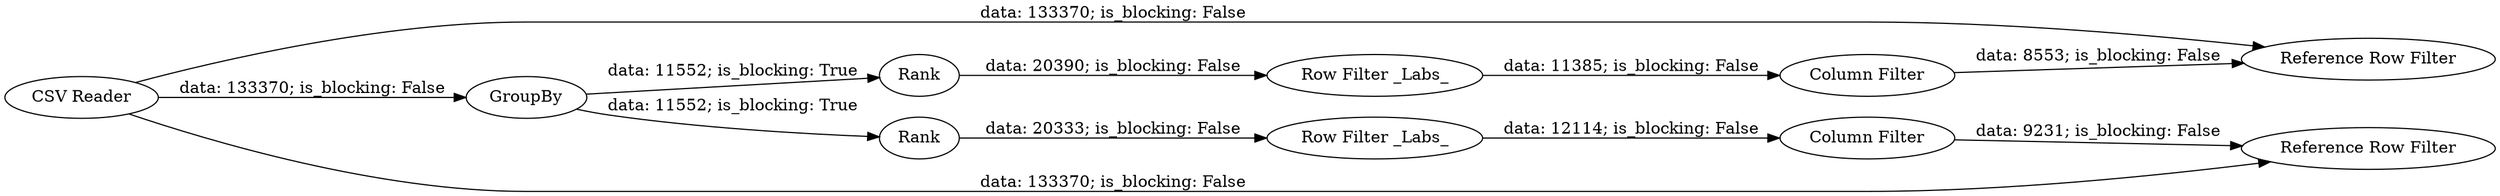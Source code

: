digraph {
	"-5108546830961280380_5" [label="Row Filter _Labs_"]
	"-5108546830961280380_1" [label="CSV Reader"]
	"-5108546830961280380_2" [label=GroupBy]
	"-5108546830961280380_6" [label="Row Filter _Labs_"]
	"-5108546830961280380_10" [label="Reference Row Filter"]
	"-5108546830961280380_3" [label=Rank]
	"-5108546830961280380_7" [label="Column Filter"]
	"-5108546830961280380_8" [label="Column Filter"]
	"-5108546830961280380_9" [label="Reference Row Filter"]
	"-5108546830961280380_4" [label=Rank]
	"-5108546830961280380_1" -> "-5108546830961280380_10" [label="data: 133370; is_blocking: False"]
	"-5108546830961280380_2" -> "-5108546830961280380_4" [label="data: 11552; is_blocking: True"]
	"-5108546830961280380_1" -> "-5108546830961280380_9" [label="data: 133370; is_blocking: False"]
	"-5108546830961280380_5" -> "-5108546830961280380_7" [label="data: 11385; is_blocking: False"]
	"-5108546830961280380_6" -> "-5108546830961280380_8" [label="data: 12114; is_blocking: False"]
	"-5108546830961280380_1" -> "-5108546830961280380_2" [label="data: 133370; is_blocking: False"]
	"-5108546830961280380_8" -> "-5108546830961280380_10" [label="data: 9231; is_blocking: False"]
	"-5108546830961280380_3" -> "-5108546830961280380_5" [label="data: 20390; is_blocking: False"]
	"-5108546830961280380_4" -> "-5108546830961280380_6" [label="data: 20333; is_blocking: False"]
	"-5108546830961280380_2" -> "-5108546830961280380_3" [label="data: 11552; is_blocking: True"]
	"-5108546830961280380_7" -> "-5108546830961280380_9" [label="data: 8553; is_blocking: False"]
	rankdir=LR
}
